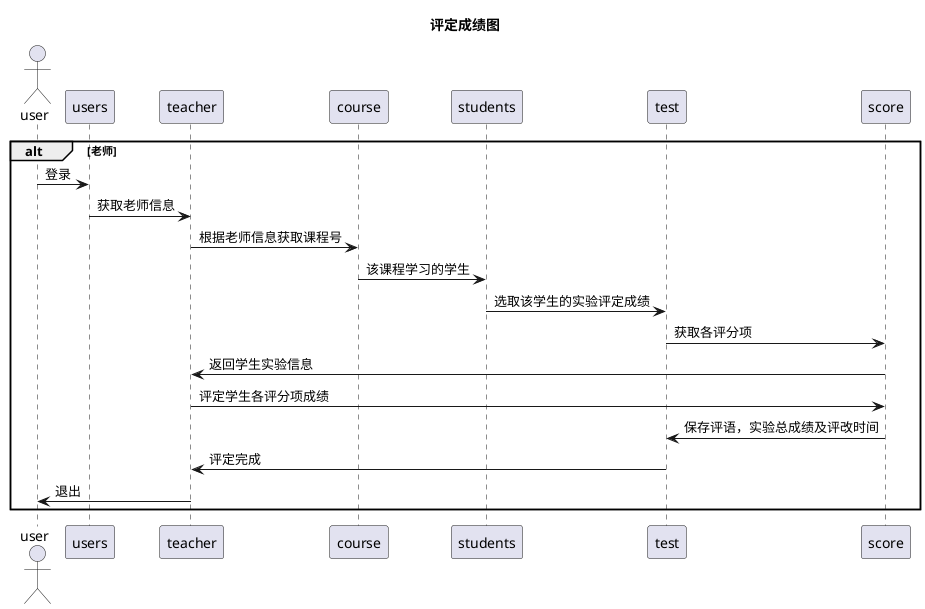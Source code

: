 @startuml
title:评定成绩图
actor user
participant users
participant teacher
participant course
participant students
participant test
participant score
alt 老师
user->users:登录
users->teacher:获取老师信息
teacher->course:根据老师信息获取课程号
course->students:该课程学习的学生
 students->test:选取该学生的实验评定成绩
 test->score:获取各评分项
score->teacher:返回学生实验信息
teacher->score:评定学生各评分项成绩
score->test:保存评语，实验总成绩及评改时间
test->teacher:评定完成
teacher->user:退出
end

@enduml